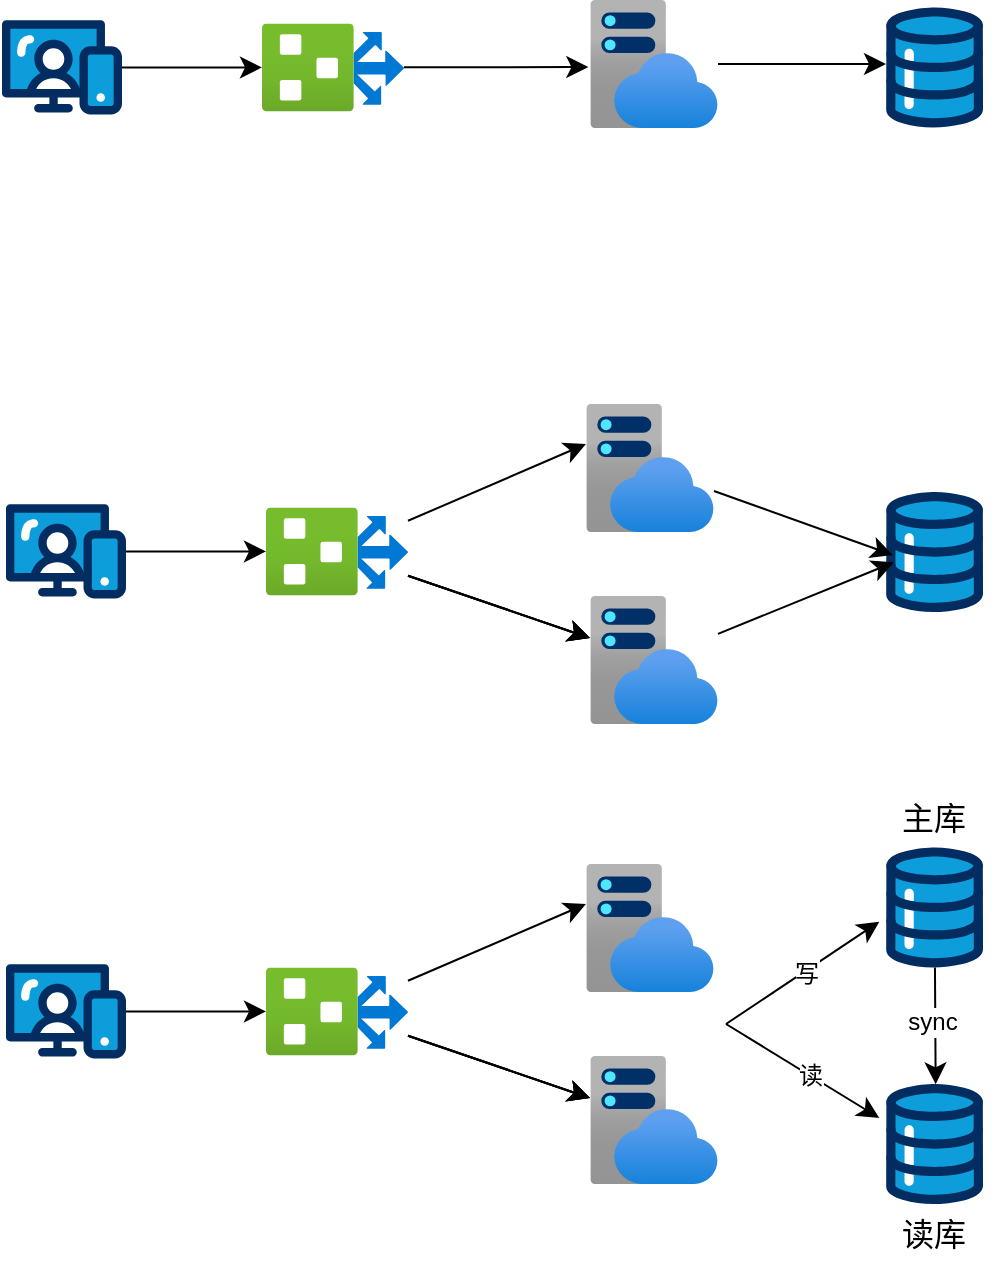 <mxfile version="23.1.5" type="github">
  <diagram id="C5RBs43oDa-KdzZeNtuy" name="Page-1">
    <mxGraphModel dx="625" dy="1911" grid="1" gridSize="10" guides="1" tooltips="1" connect="1" arrows="1" fold="1" page="1" pageScale="1" pageWidth="827" pageHeight="1169" math="0" shadow="0">
      <root>
        <mxCell id="WIyWlLk6GJQsqaUBKTNV-0" />
        <mxCell id="WIyWlLk6GJQsqaUBKTNV-1" parent="WIyWlLk6GJQsqaUBKTNV-0" />
        <mxCell id="jFERRLt0U-ceiTPz3YiU-5" value="" style="edgeStyle=none;curved=1;rounded=0;orthogonalLoop=1;jettySize=auto;html=1;fontSize=12;startSize=8;endSize=8;" edge="1" parent="WIyWlLk6GJQsqaUBKTNV-1" source="jFERRLt0U-ceiTPz3YiU-0" target="jFERRLt0U-ceiTPz3YiU-2">
          <mxGeometry relative="1" as="geometry" />
        </mxCell>
        <mxCell id="jFERRLt0U-ceiTPz3YiU-0" value="" style="verticalLabelPosition=bottom;aspect=fixed;html=1;shape=mxgraph.salesforce.web;" vertex="1" parent="WIyWlLk6GJQsqaUBKTNV-1">
          <mxGeometry x="90" y="240" width="60" height="47.4" as="geometry" />
        </mxCell>
        <mxCell id="jFERRLt0U-ceiTPz3YiU-1" value="" style="verticalLabelPosition=bottom;aspect=fixed;html=1;shape=mxgraph.salesforce.data;" vertex="1" parent="WIyWlLk6GJQsqaUBKTNV-1">
          <mxGeometry x="530" y="234" width="48.6" height="60" as="geometry" />
        </mxCell>
        <mxCell id="jFERRLt0U-ceiTPz3YiU-6" value="" style="edgeStyle=none;curved=1;rounded=0;orthogonalLoop=1;jettySize=auto;html=1;fontSize=12;startSize=8;endSize=8;" edge="1" parent="WIyWlLk6GJQsqaUBKTNV-1" source="jFERRLt0U-ceiTPz3YiU-2" target="jFERRLt0U-ceiTPz3YiU-4">
          <mxGeometry relative="1" as="geometry" />
        </mxCell>
        <mxCell id="jFERRLt0U-ceiTPz3YiU-7" value="" style="edgeStyle=none;curved=1;rounded=0;orthogonalLoop=1;jettySize=auto;html=1;fontSize=12;startSize=8;endSize=8;" edge="1" parent="WIyWlLk6GJQsqaUBKTNV-1" source="jFERRLt0U-ceiTPz3YiU-2" target="jFERRLt0U-ceiTPz3YiU-4">
          <mxGeometry relative="1" as="geometry" />
        </mxCell>
        <mxCell id="jFERRLt0U-ceiTPz3YiU-8" value="" style="edgeStyle=none;curved=1;rounded=0;orthogonalLoop=1;jettySize=auto;html=1;fontSize=12;startSize=8;endSize=8;" edge="1" parent="WIyWlLk6GJQsqaUBKTNV-1" source="jFERRLt0U-ceiTPz3YiU-2" target="jFERRLt0U-ceiTPz3YiU-4">
          <mxGeometry relative="1" as="geometry" />
        </mxCell>
        <mxCell id="jFERRLt0U-ceiTPz3YiU-2" value="" style="image;aspect=fixed;html=1;points=[];align=center;fontSize=12;image=img/lib/azure2/networking/Route_Filters.svg;" vertex="1" parent="WIyWlLk6GJQsqaUBKTNV-1">
          <mxGeometry x="220" y="241.7" width="71" height="44" as="geometry" />
        </mxCell>
        <mxCell id="jFERRLt0U-ceiTPz3YiU-3" value="" style="image;aspect=fixed;html=1;points=[];align=center;fontSize=12;image=img/lib/azure2/app_services/App_Service_Plans.svg;" vertex="1" parent="WIyWlLk6GJQsqaUBKTNV-1">
          <mxGeometry x="380" y="190" width="64" height="64" as="geometry" />
        </mxCell>
        <mxCell id="jFERRLt0U-ceiTPz3YiU-4" value="" style="image;aspect=fixed;html=1;points=[];align=center;fontSize=12;image=img/lib/azure2/app_services/App_Service_Plans.svg;" vertex="1" parent="WIyWlLk6GJQsqaUBKTNV-1">
          <mxGeometry x="382" y="286" width="64" height="64" as="geometry" />
        </mxCell>
        <mxCell id="jFERRLt0U-ceiTPz3YiU-9" style="edgeStyle=none;curved=1;rounded=0;orthogonalLoop=1;jettySize=auto;html=1;entryX=0;entryY=0.313;entryDx=0;entryDy=0;entryPerimeter=0;fontSize=12;startSize=8;endSize=8;" edge="1" parent="WIyWlLk6GJQsqaUBKTNV-1" source="jFERRLt0U-ceiTPz3YiU-2" target="jFERRLt0U-ceiTPz3YiU-3">
          <mxGeometry relative="1" as="geometry" />
        </mxCell>
        <mxCell id="jFERRLt0U-ceiTPz3YiU-10" style="edgeStyle=none;curved=1;rounded=0;orthogonalLoop=1;jettySize=auto;html=1;fontSize=12;startSize=8;endSize=8;entryX=0.07;entryY=0.526;entryDx=0;entryDy=0;entryPerimeter=0;" edge="1" parent="WIyWlLk6GJQsqaUBKTNV-1" source="jFERRLt0U-ceiTPz3YiU-3" target="jFERRLt0U-ceiTPz3YiU-1">
          <mxGeometry relative="1" as="geometry">
            <mxPoint x="530" y="270" as="targetPoint" />
          </mxGeometry>
        </mxCell>
        <mxCell id="jFERRLt0U-ceiTPz3YiU-11" style="edgeStyle=none;curved=1;rounded=0;orthogonalLoop=1;jettySize=auto;html=1;entryX=0.079;entryY=0.586;entryDx=0;entryDy=0;entryPerimeter=0;fontSize=12;startSize=8;endSize=8;" edge="1" parent="WIyWlLk6GJQsqaUBKTNV-1" source="jFERRLt0U-ceiTPz3YiU-4" target="jFERRLt0U-ceiTPz3YiU-1">
          <mxGeometry relative="1" as="geometry" />
        </mxCell>
        <mxCell id="jFERRLt0U-ceiTPz3YiU-12" value="" style="edgeStyle=none;curved=1;rounded=0;orthogonalLoop=1;jettySize=auto;html=1;fontSize=12;startSize=8;endSize=8;" edge="1" parent="WIyWlLk6GJQsqaUBKTNV-1" source="jFERRLt0U-ceiTPz3YiU-13" target="jFERRLt0U-ceiTPz3YiU-18">
          <mxGeometry relative="1" as="geometry" />
        </mxCell>
        <mxCell id="jFERRLt0U-ceiTPz3YiU-13" value="" style="verticalLabelPosition=bottom;aspect=fixed;html=1;shape=mxgraph.salesforce.web;" vertex="1" parent="WIyWlLk6GJQsqaUBKTNV-1">
          <mxGeometry x="88" y="-2" width="60" height="47.4" as="geometry" />
        </mxCell>
        <mxCell id="jFERRLt0U-ceiTPz3YiU-14" value="" style="verticalLabelPosition=bottom;aspect=fixed;html=1;shape=mxgraph.salesforce.data;" vertex="1" parent="WIyWlLk6GJQsqaUBKTNV-1">
          <mxGeometry x="530" y="-8.3" width="48.6" height="60" as="geometry" />
        </mxCell>
        <mxCell id="jFERRLt0U-ceiTPz3YiU-18" value="" style="image;aspect=fixed;html=1;points=[];align=center;fontSize=12;image=img/lib/azure2/networking/Route_Filters.svg;" vertex="1" parent="WIyWlLk6GJQsqaUBKTNV-1">
          <mxGeometry x="218" y="-0.3" width="71" height="44" as="geometry" />
        </mxCell>
        <mxCell id="jFERRLt0U-ceiTPz3YiU-19" value="" style="image;aspect=fixed;html=1;points=[];align=center;fontSize=12;image=img/lib/azure2/app_services/App_Service_Plans.svg;" vertex="1" parent="WIyWlLk6GJQsqaUBKTNV-1">
          <mxGeometry x="382" y="-12" width="64" height="64" as="geometry" />
        </mxCell>
        <mxCell id="jFERRLt0U-ceiTPz3YiU-21" style="edgeStyle=none;curved=1;rounded=0;orthogonalLoop=1;jettySize=auto;html=1;entryX=-0.013;entryY=0.524;entryDx=0;entryDy=0;entryPerimeter=0;fontSize=12;startSize=8;endSize=8;" edge="1" parent="WIyWlLk6GJQsqaUBKTNV-1" source="jFERRLt0U-ceiTPz3YiU-18" target="jFERRLt0U-ceiTPz3YiU-19">
          <mxGeometry relative="1" as="geometry" />
        </mxCell>
        <mxCell id="jFERRLt0U-ceiTPz3YiU-22" style="edgeStyle=none;curved=1;rounded=0;orthogonalLoop=1;jettySize=auto;html=1;fontSize=12;startSize=8;endSize=8;" edge="1" parent="WIyWlLk6GJQsqaUBKTNV-1" source="jFERRLt0U-ceiTPz3YiU-19">
          <mxGeometry relative="1" as="geometry">
            <mxPoint x="530" y="20" as="targetPoint" />
          </mxGeometry>
        </mxCell>
        <mxCell id="jFERRLt0U-ceiTPz3YiU-24" value="" style="edgeStyle=none;curved=1;rounded=0;orthogonalLoop=1;jettySize=auto;html=1;fontSize=12;startSize=8;endSize=8;" edge="1" parent="WIyWlLk6GJQsqaUBKTNV-1" source="jFERRLt0U-ceiTPz3YiU-25" target="jFERRLt0U-ceiTPz3YiU-30">
          <mxGeometry relative="1" as="geometry" />
        </mxCell>
        <mxCell id="jFERRLt0U-ceiTPz3YiU-25" value="" style="verticalLabelPosition=bottom;aspect=fixed;html=1;shape=mxgraph.salesforce.web;" vertex="1" parent="WIyWlLk6GJQsqaUBKTNV-1">
          <mxGeometry x="90" y="470" width="60" height="47.4" as="geometry" />
        </mxCell>
        <mxCell id="jFERRLt0U-ceiTPz3YiU-26" value="" style="verticalLabelPosition=bottom;aspect=fixed;html=1;shape=mxgraph.salesforce.data;" vertex="1" parent="WIyWlLk6GJQsqaUBKTNV-1">
          <mxGeometry x="530" y="411.7" width="48.6" height="60" as="geometry" />
        </mxCell>
        <mxCell id="jFERRLt0U-ceiTPz3YiU-27" value="" style="edgeStyle=none;curved=1;rounded=0;orthogonalLoop=1;jettySize=auto;html=1;fontSize=12;startSize=8;endSize=8;" edge="1" parent="WIyWlLk6GJQsqaUBKTNV-1" source="jFERRLt0U-ceiTPz3YiU-30" target="jFERRLt0U-ceiTPz3YiU-32">
          <mxGeometry relative="1" as="geometry" />
        </mxCell>
        <mxCell id="jFERRLt0U-ceiTPz3YiU-28" value="" style="edgeStyle=none;curved=1;rounded=0;orthogonalLoop=1;jettySize=auto;html=1;fontSize=12;startSize=8;endSize=8;" edge="1" parent="WIyWlLk6GJQsqaUBKTNV-1" source="jFERRLt0U-ceiTPz3YiU-30" target="jFERRLt0U-ceiTPz3YiU-32">
          <mxGeometry relative="1" as="geometry" />
        </mxCell>
        <mxCell id="jFERRLt0U-ceiTPz3YiU-29" value="" style="edgeStyle=none;curved=1;rounded=0;orthogonalLoop=1;jettySize=auto;html=1;fontSize=12;startSize=8;endSize=8;" edge="1" parent="WIyWlLk6GJQsqaUBKTNV-1" source="jFERRLt0U-ceiTPz3YiU-30" target="jFERRLt0U-ceiTPz3YiU-32">
          <mxGeometry relative="1" as="geometry" />
        </mxCell>
        <mxCell id="jFERRLt0U-ceiTPz3YiU-30" value="" style="image;aspect=fixed;html=1;points=[];align=center;fontSize=12;image=img/lib/azure2/networking/Route_Filters.svg;" vertex="1" parent="WIyWlLk6GJQsqaUBKTNV-1">
          <mxGeometry x="220" y="471.7" width="71" height="44" as="geometry" />
        </mxCell>
        <mxCell id="jFERRLt0U-ceiTPz3YiU-31" value="" style="image;aspect=fixed;html=1;points=[];align=center;fontSize=12;image=img/lib/azure2/app_services/App_Service_Plans.svg;" vertex="1" parent="WIyWlLk6GJQsqaUBKTNV-1">
          <mxGeometry x="380" y="420" width="64" height="64" as="geometry" />
        </mxCell>
        <mxCell id="jFERRLt0U-ceiTPz3YiU-32" value="" style="image;aspect=fixed;html=1;points=[];align=center;fontSize=12;image=img/lib/azure2/app_services/App_Service_Plans.svg;" vertex="1" parent="WIyWlLk6GJQsqaUBKTNV-1">
          <mxGeometry x="382" y="516" width="64" height="64" as="geometry" />
        </mxCell>
        <mxCell id="jFERRLt0U-ceiTPz3YiU-33" style="edgeStyle=none;curved=1;rounded=0;orthogonalLoop=1;jettySize=auto;html=1;entryX=0;entryY=0.313;entryDx=0;entryDy=0;entryPerimeter=0;fontSize=12;startSize=8;endSize=8;" edge="1" parent="WIyWlLk6GJQsqaUBKTNV-1" source="jFERRLt0U-ceiTPz3YiU-30" target="jFERRLt0U-ceiTPz3YiU-31">
          <mxGeometry relative="1" as="geometry" />
        </mxCell>
        <mxCell id="jFERRLt0U-ceiTPz3YiU-34" style="edgeStyle=none;curved=1;rounded=0;orthogonalLoop=1;jettySize=auto;html=1;fontSize=12;startSize=8;endSize=8;entryX=-0.071;entryY=0.619;entryDx=0;entryDy=0;entryPerimeter=0;" edge="1" parent="WIyWlLk6GJQsqaUBKTNV-1" target="jFERRLt0U-ceiTPz3YiU-26">
          <mxGeometry relative="1" as="geometry">
            <mxPoint x="510" y="460" as="targetPoint" />
            <mxPoint x="450" y="500" as="sourcePoint" />
          </mxGeometry>
        </mxCell>
        <mxCell id="jFERRLt0U-ceiTPz3YiU-42" value="写" style="edgeLabel;html=1;align=center;verticalAlign=middle;resizable=0;points=[];fontSize=12;" vertex="1" connectable="0" parent="jFERRLt0U-ceiTPz3YiU-34">
          <mxGeometry x="0.03" y="-1" relative="1" as="geometry">
            <mxPoint as="offset" />
          </mxGeometry>
        </mxCell>
        <mxCell id="jFERRLt0U-ceiTPz3YiU-35" style="edgeStyle=none;curved=1;rounded=0;orthogonalLoop=1;jettySize=auto;html=1;entryX=-0.071;entryY=0.283;entryDx=0;entryDy=0;entryPerimeter=0;fontSize=12;startSize=8;endSize=8;" edge="1" parent="WIyWlLk6GJQsqaUBKTNV-1" target="jFERRLt0U-ceiTPz3YiU-36">
          <mxGeometry relative="1" as="geometry">
            <mxPoint x="450" y="500" as="sourcePoint" />
          </mxGeometry>
        </mxCell>
        <mxCell id="jFERRLt0U-ceiTPz3YiU-43" value="读" style="edgeLabel;html=1;align=center;verticalAlign=middle;resizable=0;points=[];fontSize=12;" vertex="1" connectable="0" parent="jFERRLt0U-ceiTPz3YiU-35">
          <mxGeometry x="0.074" relative="1" as="geometry">
            <mxPoint as="offset" />
          </mxGeometry>
        </mxCell>
        <mxCell id="jFERRLt0U-ceiTPz3YiU-36" value="" style="verticalLabelPosition=bottom;aspect=fixed;html=1;shape=mxgraph.salesforce.data;" vertex="1" parent="WIyWlLk6GJQsqaUBKTNV-1">
          <mxGeometry x="530" y="530" width="48.6" height="60" as="geometry" />
        </mxCell>
        <mxCell id="jFERRLt0U-ceiTPz3YiU-37" style="edgeStyle=none;curved=1;rounded=0;orthogonalLoop=1;jettySize=auto;html=1;entryX=0.511;entryY=0.003;entryDx=0;entryDy=0;entryPerimeter=0;fontSize=12;startSize=8;endSize=8;" edge="1" parent="WIyWlLk6GJQsqaUBKTNV-1" source="jFERRLt0U-ceiTPz3YiU-26" target="jFERRLt0U-ceiTPz3YiU-36">
          <mxGeometry relative="1" as="geometry" />
        </mxCell>
        <mxCell id="jFERRLt0U-ceiTPz3YiU-44" value="sync" style="edgeLabel;html=1;align=center;verticalAlign=middle;resizable=0;points=[];fontSize=12;" vertex="1" connectable="0" parent="jFERRLt0U-ceiTPz3YiU-37">
          <mxGeometry x="-0.085" y="-2" relative="1" as="geometry">
            <mxPoint as="offset" />
          </mxGeometry>
        </mxCell>
        <mxCell id="jFERRLt0U-ceiTPz3YiU-40" value="主库" style="text;html=1;align=center;verticalAlign=middle;whiteSpace=wrap;rounded=0;fontSize=16;" vertex="1" parent="WIyWlLk6GJQsqaUBKTNV-1">
          <mxGeometry x="524.3" y="381.7" width="60" height="30" as="geometry" />
        </mxCell>
        <mxCell id="jFERRLt0U-ceiTPz3YiU-41" value="读库" style="text;html=1;align=center;verticalAlign=middle;whiteSpace=wrap;rounded=0;fontSize=16;" vertex="1" parent="WIyWlLk6GJQsqaUBKTNV-1">
          <mxGeometry x="524.3" y="590" width="60" height="30" as="geometry" />
        </mxCell>
      </root>
    </mxGraphModel>
  </diagram>
</mxfile>
